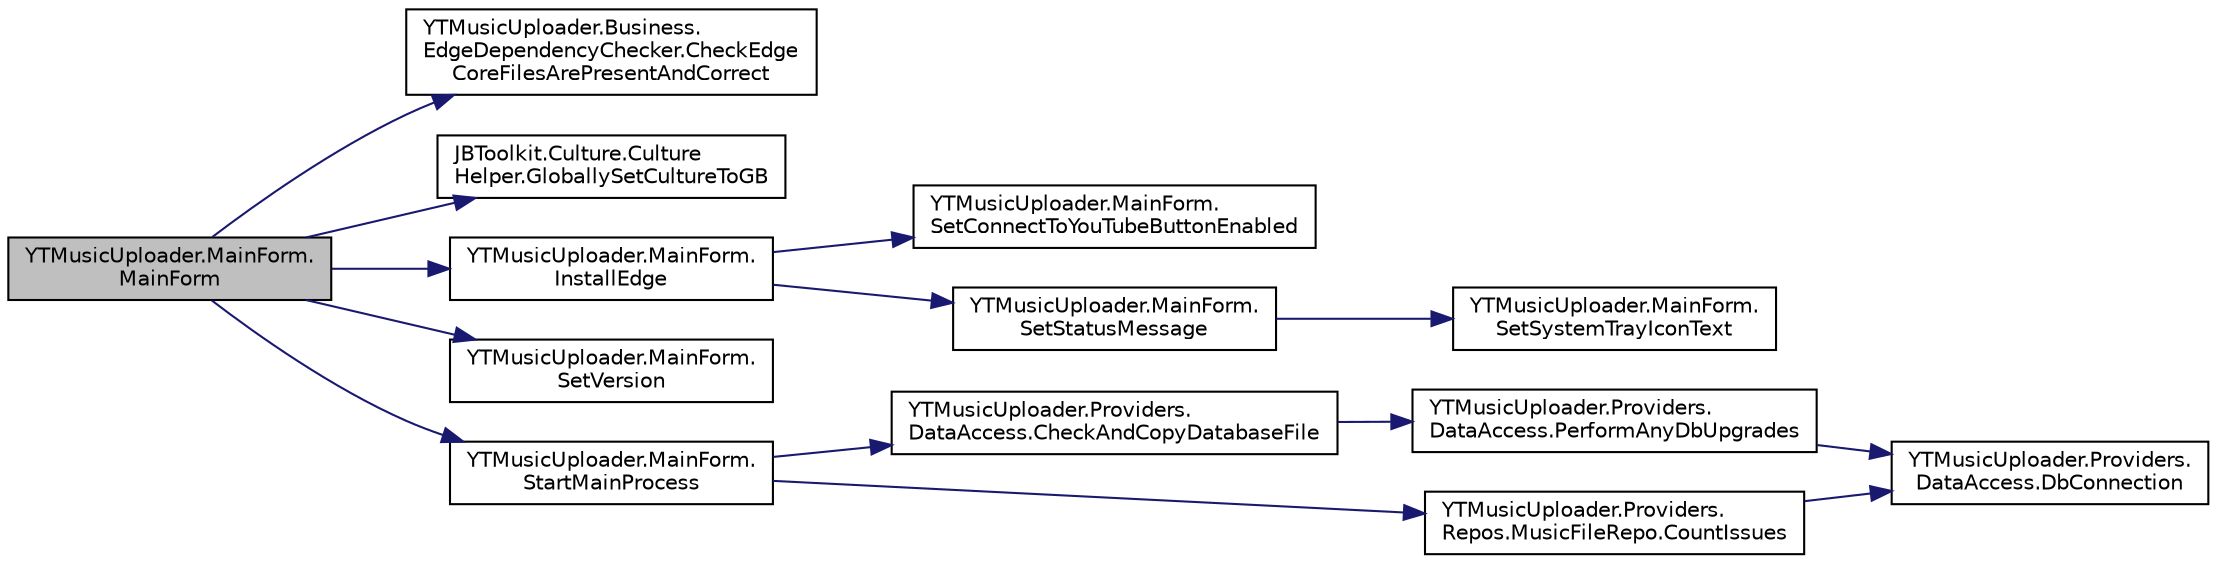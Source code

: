 digraph "YTMusicUploader.MainForm.MainForm"
{
 // LATEX_PDF_SIZE
  edge [fontname="Helvetica",fontsize="10",labelfontname="Helvetica",labelfontsize="10"];
  node [fontname="Helvetica",fontsize="10",shape=record];
  rankdir="LR";
  Node1 [label="YTMusicUploader.MainForm.\lMainForm",height=0.2,width=0.4,color="black", fillcolor="grey75", style="filled", fontcolor="black",tooltip=" "];
  Node1 -> Node2 [color="midnightblue",fontsize="10",style="solid",fontname="Helvetica"];
  Node2 [label="YTMusicUploader.Business.\lEdgeDependencyChecker.CheckEdge\lCoreFilesArePresentAndCorrect",height=0.2,width=0.4,color="black", fillcolor="white", style="filled",URL="$d0/d3f/class_y_t_music_uploader_1_1_business_1_1_edge_dependency_checker.html#a644c708d5abb6ee7385a15684676cec2",tooltip="Check all the required Edge Core files are present and are the right byte site (i...."];
  Node1 -> Node3 [color="midnightblue",fontsize="10",style="solid",fontname="Helvetica"];
  Node3 [label="JBToolkit.Culture.Culture\lHelper.GloballySetCultureToGB",height=0.2,width=0.4,color="black", fillcolor="white", style="filled",URL="$df/d18/class_j_b_toolkit_1_1_culture_1_1_culture_helper.html#ae97846e07d9657efb35e2c4b8cb9a2a3",tooltip="GB uses the date format: dd-MM-yyyy"];
  Node1 -> Node4 [color="midnightblue",fontsize="10",style="solid",fontname="Helvetica"];
  Node4 [label="YTMusicUploader.MainForm.\lInstallEdge",height=0.2,width=0.4,color="black", fillcolor="white", style="filled",URL="$d0/d66/class_y_t_music_uploader_1_1_main_form.html#a33b18473c12b74d584bb628356a820dc",tooltip=" "];
  Node4 -> Node5 [color="midnightblue",fontsize="10",style="solid",fontname="Helvetica"];
  Node5 [label="YTMusicUploader.MainForm.\lSetConnectToYouTubeButtonEnabled",height=0.2,width=0.4,color="black", fillcolor="white", style="filled",URL="$d0/d66/class_y_t_music_uploader_1_1_main_form.html#ac08b0810ba0be3d71049f5ef937d98d9",tooltip=" "];
  Node4 -> Node6 [color="midnightblue",fontsize="10",style="solid",fontname="Helvetica"];
  Node6 [label="YTMusicUploader.MainForm.\lSetStatusMessage",height=0.2,width=0.4,color="black", fillcolor="white", style="filled",URL="$d0/d66/class_y_t_music_uploader_1_1_main_form.html#a780bc3d95ca739d5c25cbde1dc5d75b5",tooltip=" "];
  Node6 -> Node7 [color="midnightblue",fontsize="10",style="solid",fontname="Helvetica"];
  Node7 [label="YTMusicUploader.MainForm.\lSetSystemTrayIconText",height=0.2,width=0.4,color="black", fillcolor="white", style="filled",URL="$d0/d66/class_y_t_music_uploader_1_1_main_form.html#a00c5ed011552719aa13509e79976e4ee",tooltip=" "];
  Node1 -> Node8 [color="midnightblue",fontsize="10",style="solid",fontname="Helvetica"];
  Node8 [label="YTMusicUploader.MainForm.\lSetVersion",height=0.2,width=0.4,color="black", fillcolor="white", style="filled",URL="$d0/d66/class_y_t_music_uploader_1_1_main_form.html#af6b9517020cafac0a321d5c8fd64d11c",tooltip=" "];
  Node1 -> Node9 [color="midnightblue",fontsize="10",style="solid",fontname="Helvetica"];
  Node9 [label="YTMusicUploader.MainForm.\lStartMainProcess",height=0.2,width=0.4,color="black", fillcolor="white", style="filled",URL="$d0/d66/class_y_t_music_uploader_1_1_main_form.html#ae262cc9d9873fca34d4a8d275b62d723",tooltip=" "];
  Node9 -> Node10 [color="midnightblue",fontsize="10",style="solid",fontname="Helvetica"];
  Node10 [label="YTMusicUploader.Providers.\lDataAccess.CheckAndCopyDatabaseFile",height=0.2,width=0.4,color="black", fillcolor="white", style="filled",URL="$d7/d1f/class_y_t_music_uploader_1_1_providers_1_1_data_access.html#a0f9bb7c069a72090c6f86048509fa343",tooltip="Checks if the database file is present in the users AppData path. If it's not present it will copy ov..."];
  Node10 -> Node11 [color="midnightblue",fontsize="10",style="solid",fontname="Helvetica"];
  Node11 [label="YTMusicUploader.Providers.\lDataAccess.PerformAnyDbUpgrades",height=0.2,width=0.4,color="black", fillcolor="white", style="filled",URL="$d7/d1f/class_y_t_music_uploader_1_1_providers_1_1_data_access.html#a777fee8af9abfbafeb10f09327101e08",tooltip="Runs on form load to ensure the database schema is at the latest version following an application upg..."];
  Node11 -> Node12 [color="midnightblue",fontsize="10",style="solid",fontname="Helvetica"];
  Node12 [label="YTMusicUploader.Providers.\lDataAccess.DbConnection",height=0.2,width=0.4,color="black", fillcolor="white", style="filled",URL="$d7/d1f/class_y_t_music_uploader_1_1_providers_1_1_data_access.html#ac9ee0f646d725d0ccebc213c38d4b996",tooltip="Create an SQLite connection to the database file in the users AppData path"];
  Node9 -> Node13 [color="midnightblue",fontsize="10",style="solid",fontname="Helvetica"];
  Node13 [label="YTMusicUploader.Providers.\lRepos.MusicFileRepo.CountIssues",height=0.2,width=0.4,color="black", fillcolor="white", style="filled",URL="$d1/d9d/class_y_t_music_uploader_1_1_providers_1_1_repos_1_1_music_file_repo.html#a799073d452dba59c8412e483f124eb73",tooltip="Count all non-removed Music File entries that have upload errors"];
  Node13 -> Node12 [color="midnightblue",fontsize="10",style="solid",fontname="Helvetica"];
}

